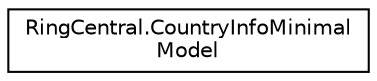 digraph "Graphical Class Hierarchy"
{
 // LATEX_PDF_SIZE
  edge [fontname="Helvetica",fontsize="10",labelfontname="Helvetica",labelfontsize="10"];
  node [fontname="Helvetica",fontsize="10",shape=record];
  rankdir="LR";
  Node0 [label="RingCentral.CountryInfoMinimal\lModel",height=0.2,width=0.4,color="black", fillcolor="white", style="filled",URL="$classRingCentral_1_1CountryInfoMinimalModel.html",tooltip=" "];
}
